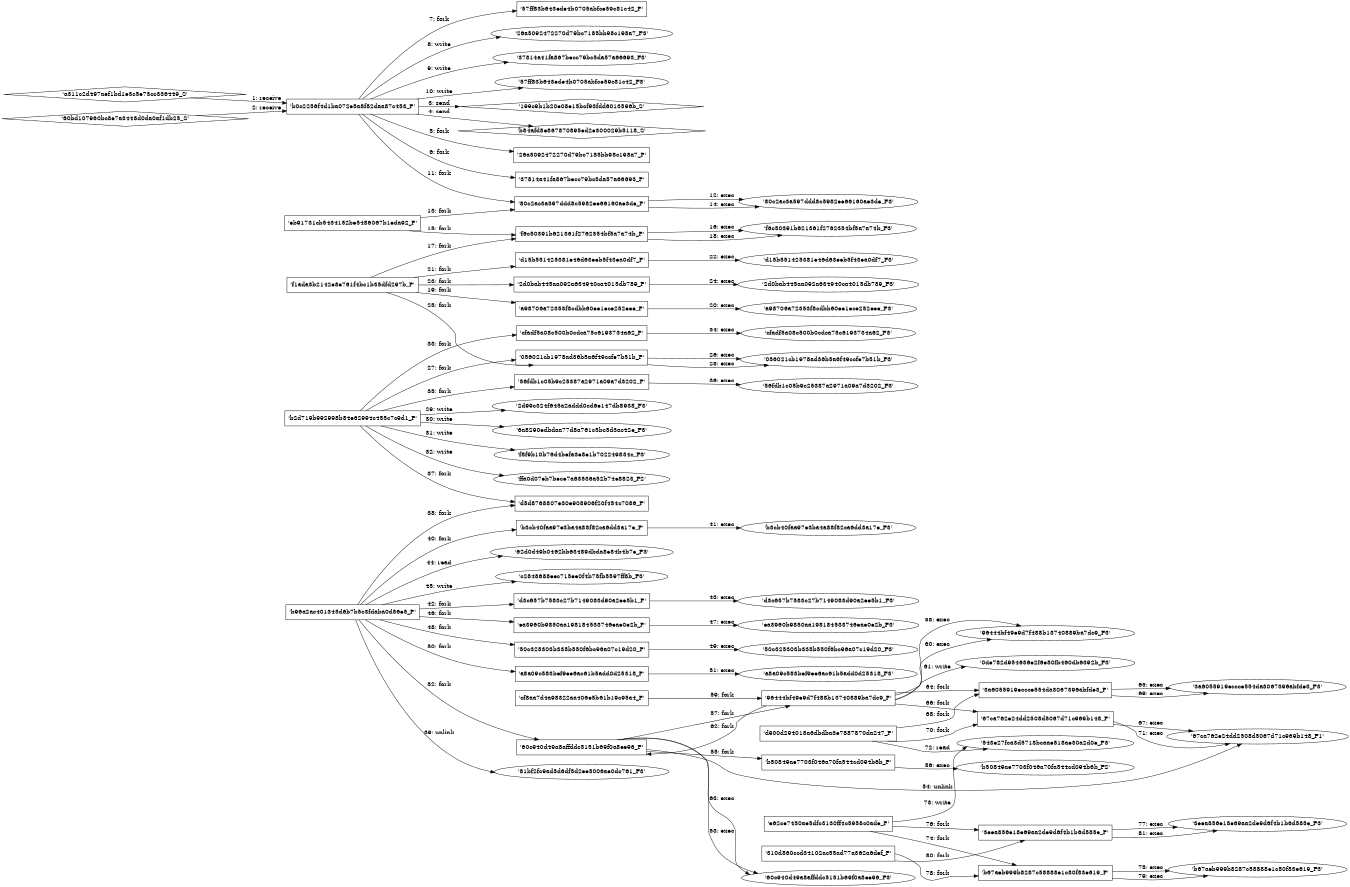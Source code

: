 digraph "D:\Learning\Paper\apt\基于CTI的攻击预警\Dataset\攻击图\ASGfromALLCTI\Threat Roundup for April 2 to April 9.dot" {
rankdir="LR"
size="9"
fixedsize="false"
splines="true"
nodesep=0.3
ranksep=0
fontsize=10
overlap="scalexy"
engine= "neato"
	"'b0c2256f4d1ba072e5a8f82daa87c453_P'" [node_type=Process shape=box]
	"'a311c2d497aef1bd1e3c5e73cc336449_S'" [node_type=Socket shape=diamond]
	"'a311c2d497aef1bd1e3c5e73cc336449_S'" -> "'b0c2256f4d1ba072e5a8f82daa87c453_P'" [label="1: receive"]
	"'b0c2256f4d1ba072e5a8f82daa87c453_P'" [node_type=Process shape=box]
	"'60bd107960bc8e7a3448d0da0af1db25_S'" [node_type=Socket shape=diamond]
	"'60bd107960bc8e7a3448d0da0af1db25_S'" -> "'b0c2256f4d1ba072e5a8f82daa87c453_P'" [label="2: receive"]
	"'199c9b1b20e08e15bcf93fdd6013596b_S'" [node_type=Socket shape=diamond]
	"'b0c2256f4d1ba072e5a8f82daa87c453_P'" [node_type=Process shape=box]
	"'b0c2256f4d1ba072e5a8f82daa87c453_P'" -> "'199c9b1b20e08e15bcf93fdd6013596b_S'" [label="3: send"]
	"'b84afd8e867870895ed2e300029b5118_S'" [node_type=Socket shape=diamond]
	"'b0c2256f4d1ba072e5a8f82daa87c453_P'" [node_type=Process shape=box]
	"'b0c2256f4d1ba072e5a8f82daa87c453_P'" -> "'b84afd8e867870895ed2e300029b5118_S'" [label="4: send"]
	"'b0c2256f4d1ba072e5a8f82daa87c453_P'" [node_type=Process shape=box]
	"'26a5092472270d79bc7185bb98c198a7_P'" [node_type=Process shape=box]
	"'b0c2256f4d1ba072e5a8f82daa87c453_P'" -> "'26a5092472270d79bc7185bb98c198a7_P'" [label="5: fork"]
	"'b0c2256f4d1ba072e5a8f82daa87c453_P'" [node_type=Process shape=box]
	"'37814a41fa867becc79bc5da57a66693_P'" [node_type=Process shape=box]
	"'b0c2256f4d1ba072e5a8f82daa87c453_P'" -> "'37814a41fa867becc79bc5da57a66693_P'" [label="6: fork"]
	"'b0c2256f4d1ba072e5a8f82daa87c453_P'" [node_type=Process shape=box]
	"'57ff83b643ede4b0705abfce59c81c42_P'" [node_type=Process shape=box]
	"'b0c2256f4d1ba072e5a8f82daa87c453_P'" -> "'57ff83b643ede4b0705abfce59c81c42_P'" [label="7: fork"]
	"'26a5092472270d79bc7185bb98c198a7_F3'" [node_type=file shape=ellipse]
	"'b0c2256f4d1ba072e5a8f82daa87c453_P'" [node_type=Process shape=box]
	"'b0c2256f4d1ba072e5a8f82daa87c453_P'" -> "'26a5092472270d79bc7185bb98c198a7_F3'" [label="8: write"]
	"'37814a41fa867becc79bc5da57a66693_F3'" [node_type=file shape=ellipse]
	"'b0c2256f4d1ba072e5a8f82daa87c453_P'" [node_type=Process shape=box]
	"'b0c2256f4d1ba072e5a8f82daa87c453_P'" -> "'37814a41fa867becc79bc5da57a66693_F3'" [label="9: write"]
	"'57ff83b643ede4b0705abfce59c81c42_F3'" [node_type=file shape=ellipse]
	"'b0c2256f4d1ba072e5a8f82daa87c453_P'" [node_type=Process shape=box]
	"'b0c2256f4d1ba072e5a8f82daa87c453_P'" -> "'57ff83b643ede4b0705abfce59c81c42_F3'" [label="10: write"]
	"'b0c2256f4d1ba072e5a8f82daa87c453_P'" [node_type=Process shape=box]
	"'80c2ac3a597ddd8c5982ee66160ae3de_P'" [node_type=Process shape=box]
	"'b0c2256f4d1ba072e5a8f82daa87c453_P'" -> "'80c2ac3a597ddd8c5982ee66160ae3de_P'" [label="11: fork"]
	"'80c2ac3a597ddd8c5982ee66160ae3de_P'" [node_type=Process shape=box]
	"'80c2ac3a597ddd8c5982ee66160ae3de_F3'" [node_type=File shape=ellipse]
	"'80c2ac3a597ddd8c5982ee66160ae3de_P'" -> "'80c2ac3a597ddd8c5982ee66160ae3de_F3'" [label="12: exec"]
	"'eb91731cb5434152be5486067b1eda92_P'" [node_type=Process shape=box]
	"'80c2ac3a597ddd8c5982ee66160ae3de_P'" [node_type=Process shape=box]
	"'eb91731cb5434152be5486067b1eda92_P'" -> "'80c2ac3a597ddd8c5982ee66160ae3de_P'" [label="13: fork"]
	"'80c2ac3a597ddd8c5982ee66160ae3de_P'" [node_type=Process shape=box]
	"'80c2ac3a597ddd8c5982ee66160ae3de_F3'" [node_type=File shape=ellipse]
	"'80c2ac3a597ddd8c5982ee66160ae3de_P'" -> "'80c2ac3a597ddd8c5982ee66160ae3de_F3'" [label="14: exec"]
	"'eb91731cb5434152be5486067b1eda92_P'" [node_type=Process shape=box]
	"'f6c50391b621361f2762354bf5a7a74b_P'" [node_type=Process shape=box]
	"'eb91731cb5434152be5486067b1eda92_P'" -> "'f6c50391b621361f2762354bf5a7a74b_P'" [label="15: fork"]
	"'f6c50391b621361f2762354bf5a7a74b_P'" [node_type=Process shape=box]
	"'f6c50391b621361f2762354bf5a7a74b_F3'" [node_type=File shape=ellipse]
	"'f6c50391b621361f2762354bf5a7a74b_P'" -> "'f6c50391b621361f2762354bf5a7a74b_F3'" [label="16: exec"]
	"'f1ada3b2142e8e761f4bc1b35dfd297b_P'" [node_type=Process shape=box]
	"'f6c50391b621361f2762354bf5a7a74b_P'" [node_type=Process shape=box]
	"'f1ada3b2142e8e761f4bc1b35dfd297b_P'" -> "'f6c50391b621361f2762354bf5a7a74b_P'" [label="17: fork"]
	"'f6c50391b621361f2762354bf5a7a74b_P'" [node_type=Process shape=box]
	"'f6c50391b621361f2762354bf5a7a74b_F3'" [node_type=File shape=ellipse]
	"'f6c50391b621361f2762354bf5a7a74b_P'" -> "'f6c50391b621361f2762354bf5a7a74b_F3'" [label="18: exec"]
	"'f1ada3b2142e8e761f4bc1b35dfd297b_P'" [node_type=Process shape=box]
	"'a98706a72353f8cdbb60ee1ece252eee_P'" [node_type=Process shape=box]
	"'f1ada3b2142e8e761f4bc1b35dfd297b_P'" -> "'a98706a72353f8cdbb60ee1ece252eee_P'" [label="19: fork"]
	"'a98706a72353f8cdbb60ee1ece252eee_P'" [node_type=Process shape=box]
	"'a98706a72353f8cdbb60ee1ece252eee_F3'" [node_type=File shape=ellipse]
	"'a98706a72353f8cdbb60ee1ece252eee_P'" -> "'a98706a72353f8cdbb60ee1ece252eee_F3'" [label="20: exec"]
	"'f1ada3b2142e8e761f4bc1b35dfd297b_P'" [node_type=Process shape=box]
	"'d15b551425381e46d63eeb5f43ea0df7_P'" [node_type=Process shape=box]
	"'f1ada3b2142e8e761f4bc1b35dfd297b_P'" -> "'d15b551425381e46d63eeb5f43ea0df7_P'" [label="21: fork"]
	"'d15b551425381e46d63eeb5f43ea0df7_P'" [node_type=Process shape=box]
	"'d15b551425381e46d63eeb5f43ea0df7_F3'" [node_type=File shape=ellipse]
	"'d15b551425381e46d63eeb5f43ea0df7_P'" -> "'d15b551425381e46d63eeb5f43ea0df7_F3'" [label="22: exec"]
	"'f1ada3b2142e8e761f4bc1b35dfd297b_P'" [node_type=Process shape=box]
	"'2d0bab445aa092a634940ca4015db789_P'" [node_type=Process shape=box]
	"'f1ada3b2142e8e761f4bc1b35dfd297b_P'" -> "'2d0bab445aa092a634940ca4015db789_P'" [label="23: fork"]
	"'2d0bab445aa092a634940ca4015db789_P'" [node_type=Process shape=box]
	"'2d0bab445aa092a634940ca4015db789_F3'" [node_type=File shape=ellipse]
	"'2d0bab445aa092a634940ca4015db789_P'" -> "'2d0bab445aa092a634940ca4015db789_F3'" [label="24: exec"]
	"'f1ada3b2142e8e761f4bc1b35dfd297b_P'" [node_type=Process shape=box]
	"'056021cb1978ad36b5a6f49ccfe7b51b_P'" [node_type=Process shape=box]
	"'f1ada3b2142e8e761f4bc1b35dfd297b_P'" -> "'056021cb1978ad36b5a6f49ccfe7b51b_P'" [label="25: fork"]
	"'056021cb1978ad36b5a6f49ccfe7b51b_P'" [node_type=Process shape=box]
	"'056021cb1978ad36b5a6f49ccfe7b51b_F3'" [node_type=File shape=ellipse]
	"'056021cb1978ad36b5a6f49ccfe7b51b_P'" -> "'056021cb1978ad36b5a6f49ccfe7b51b_F3'" [label="26: exec"]
	"'b2d719b992998b84e62994c455c7c9d1_P'" [node_type=Process shape=box]
	"'056021cb1978ad36b5a6f49ccfe7b51b_P'" [node_type=Process shape=box]
	"'b2d719b992998b84e62994c455c7c9d1_P'" -> "'056021cb1978ad36b5a6f49ccfe7b51b_P'" [label="27: fork"]
	"'056021cb1978ad36b5a6f49ccfe7b51b_P'" [node_type=Process shape=box]
	"'056021cb1978ad36b5a6f49ccfe7b51b_F3'" [node_type=File shape=ellipse]
	"'056021cb1978ad36b5a6f49ccfe7b51b_P'" -> "'056021cb1978ad36b5a6f49ccfe7b51b_F3'" [label="28: exec"]
	"'2d99c324f645a2addd0cd6e147db8938_F3'" [node_type=file shape=ellipse]
	"'b2d719b992998b84e62994c455c7c9d1_P'" [node_type=Process shape=box]
	"'b2d719b992998b84e62994c455c7c9d1_P'" -> "'2d99c324f645a2addd0cd6e147db8938_F3'" [label="29: write"]
	"'6a8290edbdaa77d8a761c5bc5d3ac42e_F3'" [node_type=file shape=ellipse]
	"'b2d719b992998b84e62994c455c7c9d1_P'" [node_type=Process shape=box]
	"'b2d719b992998b84e62994c455c7c9d1_P'" -> "'6a8290edbdaa77d8a761c5bc5d3ac42e_F3'" [label="30: write"]
	"'f8f9b10b76d4befa3e8e1b702249834c_F3'" [node_type=file shape=ellipse]
	"'b2d719b992998b84e62994c455c7c9d1_P'" [node_type=Process shape=box]
	"'b2d719b992998b84e62994c455c7c9d1_P'" -> "'f8f9b10b76d4befa3e8e1b702249834c_F3'" [label="31: write"]
	"'ffa0d07eb7bece7a63536a52b74e8823_F2'" [node_type=file shape=ellipse]
	"'b2d719b992998b84e62994c455c7c9d1_P'" [node_type=Process shape=box]
	"'b2d719b992998b84e62994c455c7c9d1_P'" -> "'ffa0d07eb7bece7a63536a52b74e8823_F2'" [label="32: write"]
	"'b2d719b992998b84e62994c455c7c9d1_P'" [node_type=Process shape=box]
	"'cfadf5a08c500b0cdca75c6193734a62_P'" [node_type=Process shape=box]
	"'b2d719b992998b84e62994c455c7c9d1_P'" -> "'cfadf5a08c500b0cdca75c6193734a62_P'" [label="33: fork"]
	"'cfadf5a08c500b0cdca75c6193734a62_P'" [node_type=Process shape=box]
	"'cfadf5a08c500b0cdca75c6193734a62_F3'" [node_type=File shape=ellipse]
	"'cfadf5a08c500b0cdca75c6193734a62_P'" -> "'cfadf5a08c500b0cdca75c6193734a62_F3'" [label="34: exec"]
	"'b2d719b992998b84e62994c455c7c9d1_P'" [node_type=Process shape=box]
	"'56fdb1c05b9c25387a2971a09a7d3202_P'" [node_type=Process shape=box]
	"'b2d719b992998b84e62994c455c7c9d1_P'" -> "'56fdb1c05b9c25387a2971a09a7d3202_P'" [label="35: fork"]
	"'56fdb1c05b9c25387a2971a09a7d3202_P'" [node_type=Process shape=box]
	"'56fdb1c05b9c25387a2971a09a7d3202_F3'" [node_type=File shape=ellipse]
	"'56fdb1c05b9c25387a2971a09a7d3202_P'" -> "'56fdb1c05b9c25387a2971a09a7d3202_F3'" [label="36: exec"]
	"'b2d719b992998b84e62994c455c7c9d1_P'" [node_type=Process shape=box]
	"'d5d8768807e30e908906f20f454c7086_P'" [node_type=Process shape=box]
	"'b2d719b992998b84e62994c455c7c9d1_P'" -> "'d5d8768807e30e908906f20f454c7086_P'" [label="37: fork"]
	"'b96a2ac401345d6b7b5c3fdaba0d56e5_P'" [node_type=Process shape=box]
	"'d5d8768807e30e908906f20f454c7086_P'" [node_type=Process shape=box]
	"'b96a2ac401345d6b7b5c3fdaba0d56e5_P'" -> "'d5d8768807e30e908906f20f454c7086_P'" [label="38: fork"]
	"'81bf2fc9ad5d6df5d2ee5006ae0dc761_F3'" [node_type=file shape=ellipse]
	"'b96a2ac401345d6b7b5c3fdaba0d56e5_P'" [node_type=Process shape=box]
	"'b96a2ac401345d6b7b5c3fdaba0d56e5_P'" -> "'81bf2fc9ad5d6df5d2ee5006ae0dc761_F3'" [label="39: unlink"]
	"'b96a2ac401345d6b7b5c3fdaba0d56e5_P'" [node_type=Process shape=box]
	"'b3cb40faa97e3ba4a88f82ca6dd3a17e_P'" [node_type=Process shape=box]
	"'b96a2ac401345d6b7b5c3fdaba0d56e5_P'" -> "'b3cb40faa97e3ba4a88f82ca6dd3a17e_P'" [label="40: fork"]
	"'b3cb40faa97e3ba4a88f82ca6dd3a17e_P'" [node_type=Process shape=box]
	"'b3cb40faa97e3ba4a88f82ca6dd3a17e_F3'" [node_type=File shape=ellipse]
	"'b3cb40faa97e3ba4a88f82ca6dd3a17e_P'" -> "'b3cb40faa97e3ba4a88f82ca6dd3a17e_F3'" [label="41: exec"]
	"'b96a2ac401345d6b7b5c3fdaba0d56e5_P'" [node_type=Process shape=box]
	"'d3c657b7583c27b7149083d90a2ee5b1_P'" [node_type=Process shape=box]
	"'b96a2ac401345d6b7b5c3fdaba0d56e5_P'" -> "'d3c657b7583c27b7149083d90a2ee5b1_P'" [label="42: fork"]
	"'d3c657b7583c27b7149083d90a2ee5b1_P'" [node_type=Process shape=box]
	"'d3c657b7583c27b7149083d90a2ee5b1_F3'" [node_type=File shape=ellipse]
	"'d3c657b7583c27b7149083d90a2ee5b1_P'" -> "'d3c657b7583c27b7149083d90a2ee5b1_F3'" [label="43: exec"]
	"'62d0d49b0462bb63489dbda8e84b4b7e_F3'" [node_type=file shape=ellipse]
	"'b96a2ac401345d6b7b5c3fdaba0d56e5_P'" [node_type=Process shape=box]
	"'b96a2ac401345d6b7b5c3fdaba0d56e5_P'" -> "'62d0d49b0462bb63489dbda8e84b4b7e_F3'" [label="44: read"]
	"'c2848688eec715ee0f4b75fb5597ff8b_F3'" [node_type=file shape=ellipse]
	"'b96a2ac401345d6b7b5c3fdaba0d56e5_P'" [node_type=Process shape=box]
	"'b96a2ac401345d6b7b5c3fdaba0d56e5_P'" -> "'c2848688eec715ee0f4b75fb5597ff8b_F3'" [label="45: write"]
	"'b96a2ac401345d6b7b5c3fdaba0d56e5_P'" [node_type=Process shape=box]
	"'ea3960b9850aa198184533746eae0e2b_P'" [node_type=Process shape=box]
	"'b96a2ac401345d6b7b5c3fdaba0d56e5_P'" -> "'ea3960b9850aa198184533746eae0e2b_P'" [label="46: fork"]
	"'ea3960b9850aa198184533746eae0e2b_P'" [node_type=Process shape=box]
	"'ea3960b9850aa198184533746eae0e2b_F3'" [node_type=File shape=ellipse]
	"'ea3960b9850aa198184533746eae0e2b_P'" -> "'ea3960b9850aa198184533746eae0e2b_F3'" [label="47: exec"]
	"'b96a2ac401345d6b7b5c3fdaba0d56e5_P'" [node_type=Process shape=box]
	"'50c325303b335b550f6bc96a07c19d20_P'" [node_type=Process shape=box]
	"'b96a2ac401345d6b7b5c3fdaba0d56e5_P'" -> "'50c325303b335b550f6bc96a07c19d20_P'" [label="48: fork"]
	"'50c325303b335b550f6bc96a07c19d20_P'" [node_type=Process shape=box]
	"'50c325303b335b550f6bc96a07c19d20_F3'" [node_type=File shape=ellipse]
	"'50c325303b335b550f6bc96a07c19d20_P'" -> "'50c325303b335b550f6bc96a07c19d20_F3'" [label="49: exec"]
	"'b96a2ac401345d6b7b5c3fdaba0d56e5_P'" [node_type=Process shape=box]
	"'a8a09c583bef9ee6ac61b5add0d25318_P'" [node_type=Process shape=box]
	"'b96a2ac401345d6b7b5c3fdaba0d56e5_P'" -> "'a8a09c583bef9ee6ac61b5add0d25318_P'" [label="50: fork"]
	"'a8a09c583bef9ee6ac61b5add0d25318_P'" [node_type=Process shape=box]
	"'a8a09c583bef9ee6ac61b5add0d25318_F3'" [node_type=File shape=ellipse]
	"'a8a09c583bef9ee6ac61b5add0d25318_P'" -> "'a8a09c583bef9ee6ac61b5add0d25318_F3'" [label="51: exec"]
	"'b96a2ac401345d6b7b5c3fdaba0d56e5_P'" [node_type=Process shape=box]
	"'60c940d49a8affddc5151b69f0a8ee96_P'" [node_type=Process shape=box]
	"'b96a2ac401345d6b7b5c3fdaba0d56e5_P'" -> "'60c940d49a8affddc5151b69f0a8ee96_P'" [label="52: fork"]
	"'60c940d49a8affddc5151b69f0a8ee96_P'" [node_type=Process shape=box]
	"'60c940d49a8affddc5151b69f0a8ee96_F3'" [node_type=File shape=ellipse]
	"'60c940d49a8affddc5151b69f0a8ee96_P'" -> "'60c940d49a8affddc5151b69f0a8ee96_F3'" [label="53: exec"]
	"'67ca762e24dd2508d5067d71c969b148_F1'" [node_type=file shape=ellipse]
	"'60c940d49a8affddc5151b69f0a8ee96_P'" [node_type=Process shape=box]
	"'60c940d49a8affddc5151b69f0a8ee96_P'" -> "'67ca762e24dd2508d5067d71c969b148_F1'" [label="54: unlink"]
	"'60c940d49a8affddc5151b69f0a8ee96_P'" [node_type=Process shape=box]
	"'b50849ae7703f046a70fa544cd094b6b_P'" [node_type=Process shape=box]
	"'60c940d49a8affddc5151b69f0a8ee96_P'" -> "'b50849ae7703f046a70fa544cd094b6b_P'" [label="55: fork"]
	"'b50849ae7703f046a70fa544cd094b6b_P'" [node_type=Process shape=box]
	"'b50849ae7703f046a70fa544cd094b6b_F2'" [node_type=File shape=ellipse]
	"'b50849ae7703f046a70fa544cd094b6b_P'" -> "'b50849ae7703f046a70fa544cd094b6b_F2'" [label="56: exec"]
	"'60c940d49a8affddc5151b69f0a8ee96_P'" [node_type=Process shape=box]
	"'96444bf49e9d7f488b13740889ba7dc9_P'" [node_type=Process shape=box]
	"'60c940d49a8affddc5151b69f0a8ee96_P'" -> "'96444bf49e9d7f488b13740889ba7dc9_P'" [label="57: fork"]
	"'96444bf49e9d7f488b13740889ba7dc9_P'" [node_type=Process shape=box]
	"'96444bf49e9d7f488b13740889ba7dc9_F3'" [node_type=File shape=ellipse]
	"'96444bf49e9d7f488b13740889ba7dc9_P'" -> "'96444bf49e9d7f488b13740889ba7dc9_F3'" [label="58: exec"]
	"'cf8aa7d4a98322aa406e5b61b19c95a4_P'" [node_type=Process shape=box]
	"'96444bf49e9d7f488b13740889ba7dc9_P'" [node_type=Process shape=box]
	"'cf8aa7d4a98322aa406e5b61b19c95a4_P'" -> "'96444bf49e9d7f488b13740889ba7dc9_P'" [label="59: fork"]
	"'96444bf49e9d7f488b13740889ba7dc9_P'" [node_type=Process shape=box]
	"'96444bf49e9d7f488b13740889ba7dc9_F3'" [node_type=File shape=ellipse]
	"'96444bf49e9d7f488b13740889ba7dc9_P'" -> "'96444bf49e9d7f488b13740889ba7dc9_F3'" [label="60: exec"]
	"'0de782d954636e2f6e80fb460db6392b_F3'" [node_type=file shape=ellipse]
	"'96444bf49e9d7f488b13740889ba7dc9_P'" [node_type=Process shape=box]
	"'96444bf49e9d7f488b13740889ba7dc9_P'" -> "'0de782d954636e2f6e80fb460db6392b_F3'" [label="61: write"]
	"'96444bf49e9d7f488b13740889ba7dc9_P'" [node_type=Process shape=box]
	"'60c940d49a8affddc5151b69f0a8ee96_P'" [node_type=Process shape=box]
	"'96444bf49e9d7f488b13740889ba7dc9_P'" -> "'60c940d49a8affddc5151b69f0a8ee96_P'" [label="62: fork"]
	"'60c940d49a8affddc5151b69f0a8ee96_P'" [node_type=Process shape=box]
	"'60c940d49a8affddc5151b69f0a8ee96_F3'" [node_type=File shape=ellipse]
	"'60c940d49a8affddc5151b69f0a8ee96_P'" -> "'60c940d49a8affddc5151b69f0a8ee96_F3'" [label="63: exec"]
	"'96444bf49e9d7f488b13740889ba7dc9_P'" [node_type=Process shape=box]
	"'3a6055919eccce554da3067396abfde3_P'" [node_type=Process shape=box]
	"'96444bf49e9d7f488b13740889ba7dc9_P'" -> "'3a6055919eccce554da3067396abfde3_P'" [label="64: fork"]
	"'3a6055919eccce554da3067396abfde3_P'" [node_type=Process shape=box]
	"'3a6055919eccce554da3067396abfde3_F3'" [node_type=File shape=ellipse]
	"'3a6055919eccce554da3067396abfde3_P'" -> "'3a6055919eccce554da3067396abfde3_F3'" [label="65: exec"]
	"'96444bf49e9d7f488b13740889ba7dc9_P'" [node_type=Process shape=box]
	"'67ca762e24dd2508d5067d71c969b148_P'" [node_type=Process shape=box]
	"'96444bf49e9d7f488b13740889ba7dc9_P'" -> "'67ca762e24dd2508d5067d71c969b148_P'" [label="66: fork"]
	"'67ca762e24dd2508d5067d71c969b148_P'" [node_type=Process shape=box]
	"'67ca762e24dd2508d5067d71c969b148_F1'" [node_type=File shape=ellipse]
	"'67ca762e24dd2508d5067d71c969b148_P'" -> "'67ca762e24dd2508d5067d71c969b148_F1'" [label="67: exec"]
	"'d900d294018a6dbdba3e7887870da247_P'" [node_type=Process shape=box]
	"'3a6055919eccce554da3067396abfde3_P'" [node_type=Process shape=box]
	"'d900d294018a6dbdba3e7887870da247_P'" -> "'3a6055919eccce554da3067396abfde3_P'" [label="68: fork"]
	"'3a6055919eccce554da3067396abfde3_P'" [node_type=Process shape=box]
	"'3a6055919eccce554da3067396abfde3_F3'" [node_type=File shape=ellipse]
	"'3a6055919eccce554da3067396abfde3_P'" -> "'3a6055919eccce554da3067396abfde3_F3'" [label="69: exec"]
	"'d900d294018a6dbdba3e7887870da247_P'" [node_type=Process shape=box]
	"'67ca762e24dd2508d5067d71c969b148_P'" [node_type=Process shape=box]
	"'d900d294018a6dbdba3e7887870da247_P'" -> "'67ca762e24dd2508d5067d71c969b148_P'" [label="70: fork"]
	"'67ca762e24dd2508d5067d71c969b148_P'" [node_type=Process shape=box]
	"'67ca762e24dd2508d5067d71c969b148_F1'" [node_type=File shape=ellipse]
	"'67ca762e24dd2508d5067d71c969b148_P'" -> "'67ca762e24dd2508d5067d71c969b148_F1'" [label="71: exec"]
	"'543e27fca3d5718bcaae518ae30a2d0e_F3'" [node_type=file shape=ellipse]
	"'d900d294018a6dbdba3e7887870da247_P'" [node_type=Process shape=box]
	"'d900d294018a6dbdba3e7887870da247_P'" -> "'543e27fca3d5718bcaae518ae30a2d0e_F3'" [label="72: read"]
	"'543e27fca3d5718bcaae518ae30a2d0e_F3'" [node_type=file shape=ellipse]
	"'e62ce7450ae5dfc3130ff4c5958c0ade_P'" [node_type=Process shape=box]
	"'e62ce7450ae5dfc3130ff4c5958c0ade_P'" -> "'543e27fca3d5718bcaae518ae30a2d0e_F3'" [label="73: write"]
	"'e62ce7450ae5dfc3130ff4c5958c0ade_P'" [node_type=Process shape=box]
	"'b67aeb999b8287c58888e1c80f83e619_P'" [node_type=Process shape=box]
	"'e62ce7450ae5dfc3130ff4c5958c0ade_P'" -> "'b67aeb999b8287c58888e1c80f83e619_P'" [label="74: fork"]
	"'b67aeb999b8287c58888e1c80f83e619_P'" [node_type=Process shape=box]
	"'b67aeb999b8287c58888e1c80f83e619_F3'" [node_type=File shape=ellipse]
	"'b67aeb999b8287c58888e1c80f83e619_P'" -> "'b67aeb999b8287c58888e1c80f83e619_F3'" [label="75: exec"]
	"'e62ce7450ae5dfc3130ff4c5958c0ade_P'" [node_type=Process shape=box]
	"'3eea856e18e69aa2de9d6f4b1b6d585e_P'" [node_type=Process shape=box]
	"'e62ce7450ae5dfc3130ff4c5958c0ade_P'" -> "'3eea856e18e69aa2de9d6f4b1b6d585e_P'" [label="76: fork"]
	"'3eea856e18e69aa2de9d6f4b1b6d585e_P'" [node_type=Process shape=box]
	"'3eea856e18e69aa2de9d6f4b1b6d585e_F3'" [node_type=File shape=ellipse]
	"'3eea856e18e69aa2de9d6f4b1b6d585e_P'" -> "'3eea856e18e69aa2de9d6f4b1b6d585e_F3'" [label="77: exec"]
	"'310d860ccd34102ac55ad77a362a6def_P'" [node_type=Process shape=box]
	"'b67aeb999b8287c58888e1c80f83e619_P'" [node_type=Process shape=box]
	"'310d860ccd34102ac55ad77a362a6def_P'" -> "'b67aeb999b8287c58888e1c80f83e619_P'" [label="78: fork"]
	"'b67aeb999b8287c58888e1c80f83e619_P'" [node_type=Process shape=box]
	"'b67aeb999b8287c58888e1c80f83e619_F3'" [node_type=File shape=ellipse]
	"'b67aeb999b8287c58888e1c80f83e619_P'" -> "'b67aeb999b8287c58888e1c80f83e619_F3'" [label="79: exec"]
	"'310d860ccd34102ac55ad77a362a6def_P'" [node_type=Process shape=box]
	"'3eea856e18e69aa2de9d6f4b1b6d585e_P'" [node_type=Process shape=box]
	"'310d860ccd34102ac55ad77a362a6def_P'" -> "'3eea856e18e69aa2de9d6f4b1b6d585e_P'" [label="80: fork"]
	"'3eea856e18e69aa2de9d6f4b1b6d585e_P'" [node_type=Process shape=box]
	"'3eea856e18e69aa2de9d6f4b1b6d585e_F3'" [node_type=File shape=ellipse]
	"'3eea856e18e69aa2de9d6f4b1b6d585e_P'" -> "'3eea856e18e69aa2de9d6f4b1b6d585e_F3'" [label="81: exec"]
}
